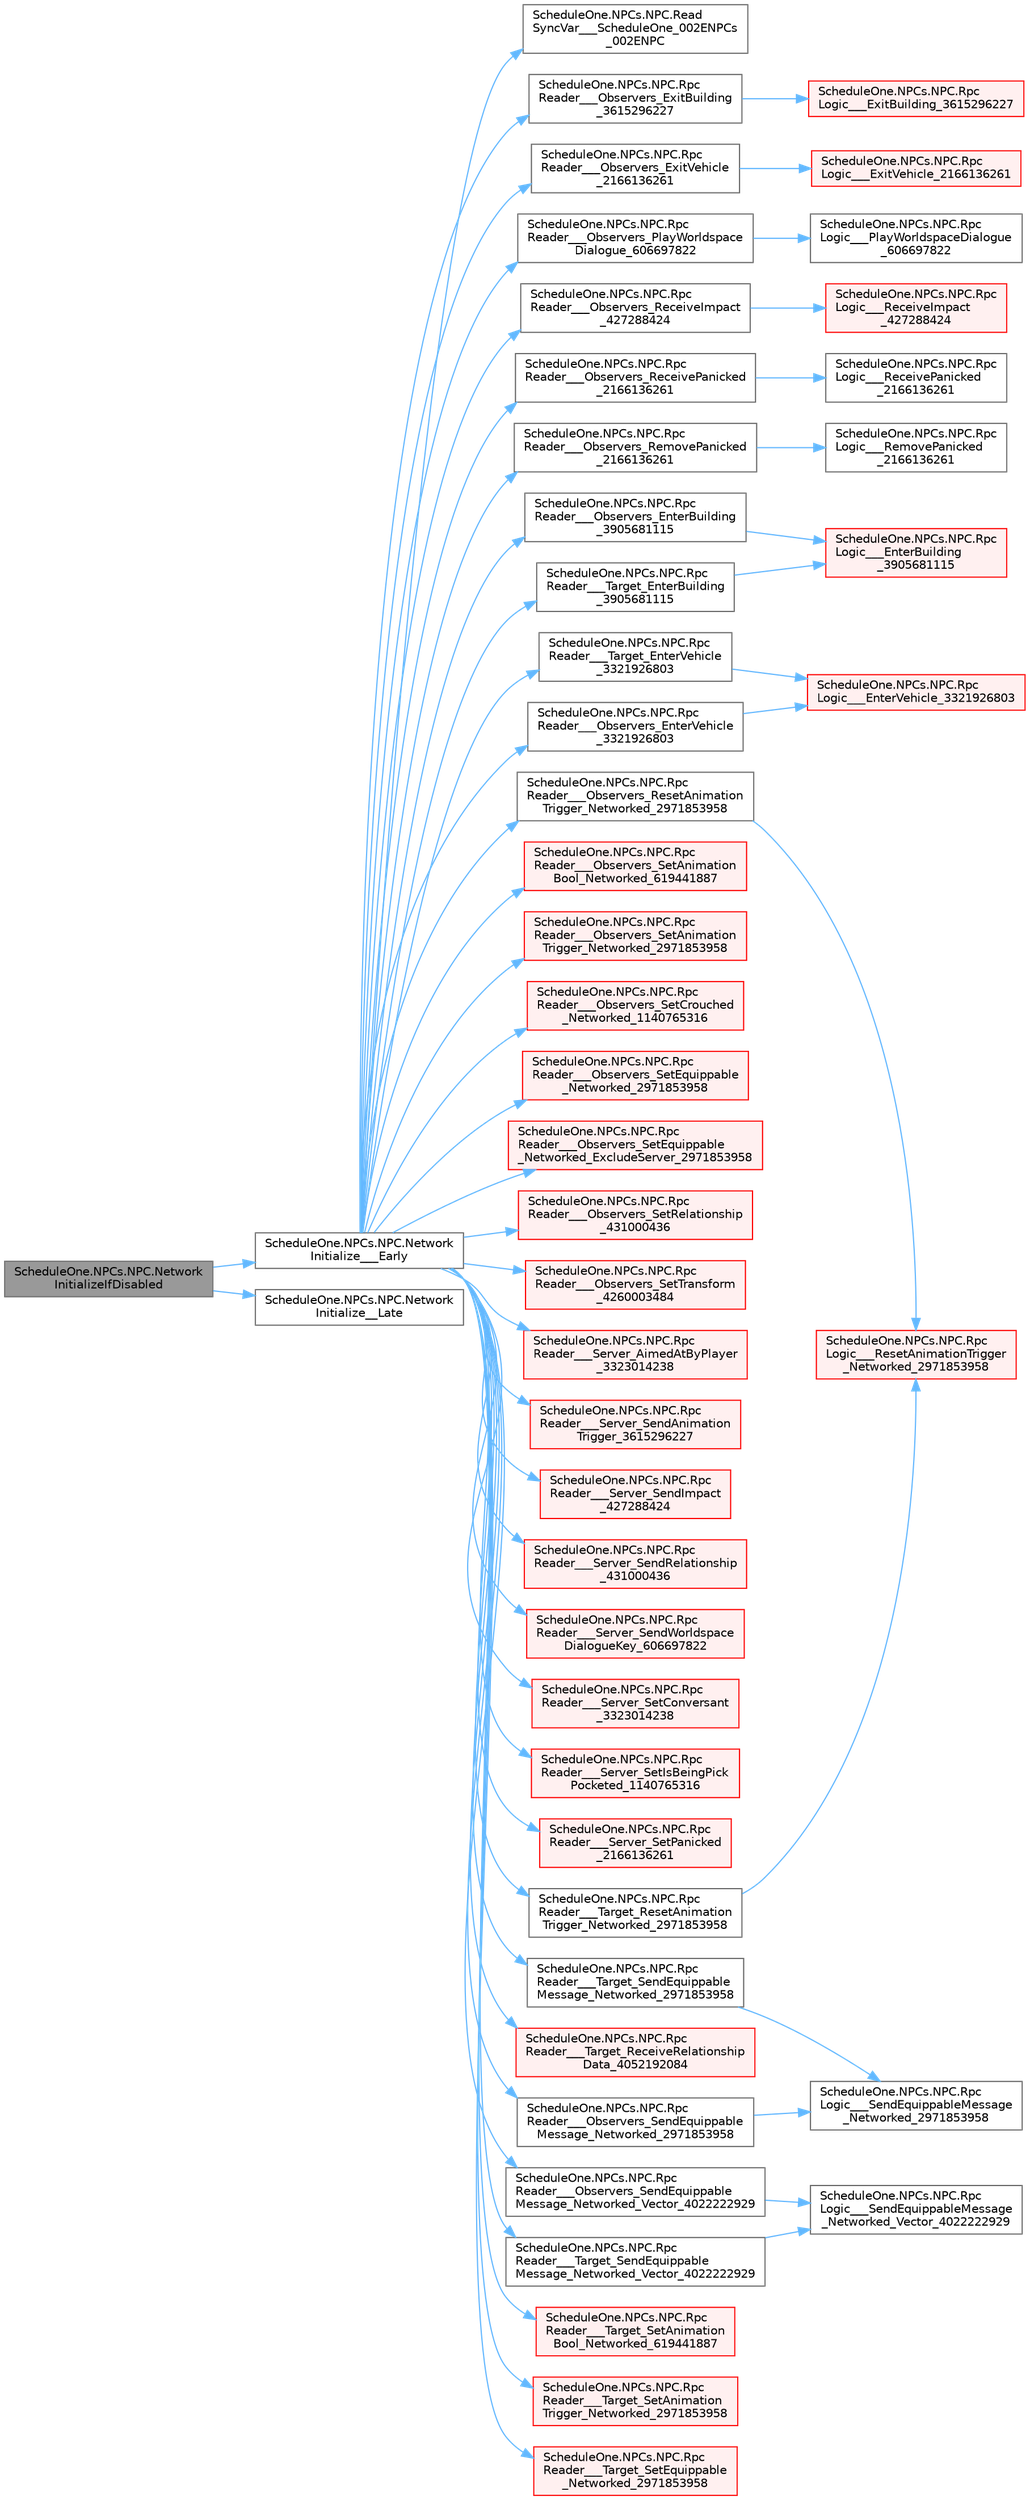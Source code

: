 digraph "ScheduleOne.NPCs.NPC.NetworkInitializeIfDisabled"
{
 // LATEX_PDF_SIZE
  bgcolor="transparent";
  edge [fontname=Helvetica,fontsize=10,labelfontname=Helvetica,labelfontsize=10];
  node [fontname=Helvetica,fontsize=10,shape=box,height=0.2,width=0.4];
  rankdir="LR";
  Node1 [id="Node000001",label="ScheduleOne.NPCs.NPC.Network\lInitializeIfDisabled",height=0.2,width=0.4,color="gray40", fillcolor="grey60", style="filled", fontcolor="black",tooltip=" "];
  Node1 -> Node2 [id="edge1_Node000001_Node000002",color="steelblue1",style="solid",tooltip=" "];
  Node2 [id="Node000002",label="ScheduleOne.NPCs.NPC.Network\lInitialize___Early",height=0.2,width=0.4,color="grey40", fillcolor="white", style="filled",URL="$class_schedule_one_1_1_n_p_cs_1_1_n_p_c.html#a9dfbfe53b04b55412916f5f406ea5079",tooltip=" "];
  Node2 -> Node3 [id="edge2_Node000002_Node000003",color="steelblue1",style="solid",tooltip=" "];
  Node3 [id="Node000003",label="ScheduleOne.NPCs.NPC.Read\lSyncVar___ScheduleOne_002ENPCs\l_002ENPC",height=0.2,width=0.4,color="grey40", fillcolor="white", style="filled",URL="$class_schedule_one_1_1_n_p_cs_1_1_n_p_c.html#aa176e5c16049d9b7712b84ec94330dbf",tooltip=" "];
  Node2 -> Node4 [id="edge3_Node000002_Node000004",color="steelblue1",style="solid",tooltip=" "];
  Node4 [id="Node000004",label="ScheduleOne.NPCs.NPC.Rpc\lReader___Observers_EnterBuilding\l_3905681115",height=0.2,width=0.4,color="grey40", fillcolor="white", style="filled",URL="$class_schedule_one_1_1_n_p_cs_1_1_n_p_c.html#a2d604072369391f835d3d7c68b4404e8",tooltip=" "];
  Node4 -> Node5 [id="edge4_Node000004_Node000005",color="steelblue1",style="solid",tooltip=" "];
  Node5 [id="Node000005",label="ScheduleOne.NPCs.NPC.Rpc\lLogic___EnterBuilding\l_3905681115",height=0.2,width=0.4,color="red", fillcolor="#FFF0F0", style="filled",URL="$class_schedule_one_1_1_n_p_cs_1_1_n_p_c.html#aee20be49794e432f9c45246935334e51",tooltip=" "];
  Node2 -> Node14 [id="edge5_Node000002_Node000014",color="steelblue1",style="solid",tooltip=" "];
  Node14 [id="Node000014",label="ScheduleOne.NPCs.NPC.Rpc\lReader___Observers_EnterVehicle\l_3321926803",height=0.2,width=0.4,color="grey40", fillcolor="white", style="filled",URL="$class_schedule_one_1_1_n_p_cs_1_1_n_p_c.html#a14be8b4dc461f848e82959a7cc17a2e9",tooltip=" "];
  Node14 -> Node15 [id="edge6_Node000014_Node000015",color="steelblue1",style="solid",tooltip=" "];
  Node15 [id="Node000015",label="ScheduleOne.NPCs.NPC.Rpc\lLogic___EnterVehicle_3321926803",height=0.2,width=0.4,color="red", fillcolor="#FFF0F0", style="filled",URL="$class_schedule_one_1_1_n_p_cs_1_1_n_p_c.html#ae6263ea921d680e9e55b5fd229e55916",tooltip=" "];
  Node2 -> Node18 [id="edge7_Node000002_Node000018",color="steelblue1",style="solid",tooltip=" "];
  Node18 [id="Node000018",label="ScheduleOne.NPCs.NPC.Rpc\lReader___Observers_ExitBuilding\l_3615296227",height=0.2,width=0.4,color="grey40", fillcolor="white", style="filled",URL="$class_schedule_one_1_1_n_p_cs_1_1_n_p_c.html#a700d838b6d635b3fb9b6f05696b59348",tooltip=" "];
  Node18 -> Node7 [id="edge8_Node000018_Node000007",color="steelblue1",style="solid",tooltip=" "];
  Node7 [id="Node000007",label="ScheduleOne.NPCs.NPC.Rpc\lLogic___ExitBuilding_3615296227",height=0.2,width=0.4,color="red", fillcolor="#FFF0F0", style="filled",URL="$class_schedule_one_1_1_n_p_cs_1_1_n_p_c.html#a1714a54d4533a10a84911b5060fafce1",tooltip=" "];
  Node2 -> Node19 [id="edge9_Node000002_Node000019",color="steelblue1",style="solid",tooltip=" "];
  Node19 [id="Node000019",label="ScheduleOne.NPCs.NPC.Rpc\lReader___Observers_ExitVehicle\l_2166136261",height=0.2,width=0.4,color="grey40", fillcolor="white", style="filled",URL="$class_schedule_one_1_1_n_p_cs_1_1_n_p_c.html#ab9286b0c8c6de4928bc4b6c1618f4333",tooltip=" "];
  Node19 -> Node20 [id="edge10_Node000019_Node000020",color="steelblue1",style="solid",tooltip=" "];
  Node20 [id="Node000020",label="ScheduleOne.NPCs.NPC.Rpc\lLogic___ExitVehicle_2166136261",height=0.2,width=0.4,color="red", fillcolor="#FFF0F0", style="filled",URL="$class_schedule_one_1_1_n_p_cs_1_1_n_p_c.html#a0c18cf0999dd9d0f709d0a4c470b516f",tooltip=" "];
  Node2 -> Node21 [id="edge11_Node000002_Node000021",color="steelblue1",style="solid",tooltip=" "];
  Node21 [id="Node000021",label="ScheduleOne.NPCs.NPC.Rpc\lReader___Observers_PlayWorldspace\lDialogue_606697822",height=0.2,width=0.4,color="grey40", fillcolor="white", style="filled",URL="$class_schedule_one_1_1_n_p_cs_1_1_n_p_c.html#aa0adbb95d658142eb706d43952c66346",tooltip=" "];
  Node21 -> Node22 [id="edge12_Node000021_Node000022",color="steelblue1",style="solid",tooltip=" "];
  Node22 [id="Node000022",label="ScheduleOne.NPCs.NPC.Rpc\lLogic___PlayWorldspaceDialogue\l_606697822",height=0.2,width=0.4,color="grey40", fillcolor="white", style="filled",URL="$class_schedule_one_1_1_n_p_cs_1_1_n_p_c.html#a22028588ffa450f0c75c32de5422213e",tooltip=" "];
  Node2 -> Node23 [id="edge13_Node000002_Node000023",color="steelblue1",style="solid",tooltip=" "];
  Node23 [id="Node000023",label="ScheduleOne.NPCs.NPC.Rpc\lReader___Observers_ReceiveImpact\l_427288424",height=0.2,width=0.4,color="grey40", fillcolor="white", style="filled",URL="$class_schedule_one_1_1_n_p_cs_1_1_n_p_c.html#a26208e09b6909a05906ca71afcde6e5e",tooltip=" "];
  Node23 -> Node24 [id="edge14_Node000023_Node000024",color="steelblue1",style="solid",tooltip=" "];
  Node24 [id="Node000024",label="ScheduleOne.NPCs.NPC.Rpc\lLogic___ReceiveImpact\l_427288424",height=0.2,width=0.4,color="red", fillcolor="#FFF0F0", style="filled",URL="$class_schedule_one_1_1_n_p_cs_1_1_n_p_c.html#a989fde56126bab09c6a3a50d5330821e",tooltip=" "];
  Node2 -> Node27 [id="edge15_Node000002_Node000027",color="steelblue1",style="solid",tooltip=" "];
  Node27 [id="Node000027",label="ScheduleOne.NPCs.NPC.Rpc\lReader___Observers_ReceivePanicked\l_2166136261",height=0.2,width=0.4,color="grey40", fillcolor="white", style="filled",URL="$class_schedule_one_1_1_n_p_cs_1_1_n_p_c.html#a5a131054454982ce6a5fdb32cc37a3b0",tooltip=" "];
  Node27 -> Node28 [id="edge16_Node000027_Node000028",color="steelblue1",style="solid",tooltip=" "];
  Node28 [id="Node000028",label="ScheduleOne.NPCs.NPC.Rpc\lLogic___ReceivePanicked\l_2166136261",height=0.2,width=0.4,color="grey40", fillcolor="white", style="filled",URL="$class_schedule_one_1_1_n_p_cs_1_1_n_p_c.html#a019b6ebe9f2cf29921fd739410e6010a",tooltip=" "];
  Node2 -> Node29 [id="edge17_Node000002_Node000029",color="steelblue1",style="solid",tooltip=" "];
  Node29 [id="Node000029",label="ScheduleOne.NPCs.NPC.Rpc\lReader___Observers_RemovePanicked\l_2166136261",height=0.2,width=0.4,color="grey40", fillcolor="white", style="filled",URL="$class_schedule_one_1_1_n_p_cs_1_1_n_p_c.html#a6022355d2baa259e79e70eef28d18574",tooltip=" "];
  Node29 -> Node30 [id="edge18_Node000029_Node000030",color="steelblue1",style="solid",tooltip=" "];
  Node30 [id="Node000030",label="ScheduleOne.NPCs.NPC.Rpc\lLogic___RemovePanicked\l_2166136261",height=0.2,width=0.4,color="grey40", fillcolor="white", style="filled",URL="$class_schedule_one_1_1_n_p_cs_1_1_n_p_c.html#ab385f98d3205af5c3aca6da270913776",tooltip=" "];
  Node2 -> Node31 [id="edge19_Node000002_Node000031",color="steelblue1",style="solid",tooltip=" "];
  Node31 [id="Node000031",label="ScheduleOne.NPCs.NPC.Rpc\lReader___Observers_ResetAnimation\lTrigger_Networked_2971853958",height=0.2,width=0.4,color="grey40", fillcolor="white", style="filled",URL="$class_schedule_one_1_1_n_p_cs_1_1_n_p_c.html#a916c707df24dbe642ca3abca29317809",tooltip=" "];
  Node31 -> Node32 [id="edge20_Node000031_Node000032",color="steelblue1",style="solid",tooltip=" "];
  Node32 [id="Node000032",label="ScheduleOne.NPCs.NPC.Rpc\lLogic___ResetAnimationTrigger\l_Networked_2971853958",height=0.2,width=0.4,color="red", fillcolor="#FFF0F0", style="filled",URL="$class_schedule_one_1_1_n_p_cs_1_1_n_p_c.html#a45f418913955b71a7905ebe5b1708559",tooltip=" "];
  Node2 -> Node34 [id="edge21_Node000002_Node000034",color="steelblue1",style="solid",tooltip=" "];
  Node34 [id="Node000034",label="ScheduleOne.NPCs.NPC.Rpc\lReader___Observers_SendEquippable\lMessage_Networked_2971853958",height=0.2,width=0.4,color="grey40", fillcolor="white", style="filled",URL="$class_schedule_one_1_1_n_p_cs_1_1_n_p_c.html#a4bb49b28972e3aea1f51e2e1ee44974f",tooltip=" "];
  Node34 -> Node35 [id="edge22_Node000034_Node000035",color="steelblue1",style="solid",tooltip=" "];
  Node35 [id="Node000035",label="ScheduleOne.NPCs.NPC.Rpc\lLogic___SendEquippableMessage\l_Networked_2971853958",height=0.2,width=0.4,color="grey40", fillcolor="white", style="filled",URL="$class_schedule_one_1_1_n_p_cs_1_1_n_p_c.html#af3d6952e109bea6a068fcf7d04bf9e58",tooltip=" "];
  Node2 -> Node36 [id="edge23_Node000002_Node000036",color="steelblue1",style="solid",tooltip=" "];
  Node36 [id="Node000036",label="ScheduleOne.NPCs.NPC.Rpc\lReader___Observers_SendEquippable\lMessage_Networked_Vector_4022222929",height=0.2,width=0.4,color="grey40", fillcolor="white", style="filled",URL="$class_schedule_one_1_1_n_p_cs_1_1_n_p_c.html#a05fbcd4bee518f277dbf3000fefb98df",tooltip=" "];
  Node36 -> Node37 [id="edge24_Node000036_Node000037",color="steelblue1",style="solid",tooltip=" "];
  Node37 [id="Node000037",label="ScheduleOne.NPCs.NPC.Rpc\lLogic___SendEquippableMessage\l_Networked_Vector_4022222929",height=0.2,width=0.4,color="grey40", fillcolor="white", style="filled",URL="$class_schedule_one_1_1_n_p_cs_1_1_n_p_c.html#a9691045e7e61cc9619352ed0e3637304",tooltip=" "];
  Node2 -> Node38 [id="edge25_Node000002_Node000038",color="steelblue1",style="solid",tooltip=" "];
  Node38 [id="Node000038",label="ScheduleOne.NPCs.NPC.Rpc\lReader___Observers_SetAnimation\lBool_Networked_619441887",height=0.2,width=0.4,color="red", fillcolor="#FFF0F0", style="filled",URL="$class_schedule_one_1_1_n_p_cs_1_1_n_p_c.html#aedbde32e9a348e5042f51f806ffb3455",tooltip=" "];
  Node2 -> Node40 [id="edge26_Node000002_Node000040",color="steelblue1",style="solid",tooltip=" "];
  Node40 [id="Node000040",label="ScheduleOne.NPCs.NPC.Rpc\lReader___Observers_SetAnimation\lTrigger_Networked_2971853958",height=0.2,width=0.4,color="red", fillcolor="#FFF0F0", style="filled",URL="$class_schedule_one_1_1_n_p_cs_1_1_n_p_c.html#a6efad08fe82cd5eaa0bfbddcb7dfe8eb",tooltip=" "];
  Node2 -> Node43 [id="edge27_Node000002_Node000043",color="steelblue1",style="solid",tooltip=" "];
  Node43 [id="Node000043",label="ScheduleOne.NPCs.NPC.Rpc\lReader___Observers_SetCrouched\l_Networked_1140765316",height=0.2,width=0.4,color="red", fillcolor="#FFF0F0", style="filled",URL="$class_schedule_one_1_1_n_p_cs_1_1_n_p_c.html#a904bb3cba85271d960001dbf08886bff",tooltip=" "];
  Node2 -> Node45 [id="edge28_Node000002_Node000045",color="steelblue1",style="solid",tooltip=" "];
  Node45 [id="Node000045",label="ScheduleOne.NPCs.NPC.Rpc\lReader___Observers_SetEquippable\l_Networked_2971853958",height=0.2,width=0.4,color="red", fillcolor="#FFF0F0", style="filled",URL="$class_schedule_one_1_1_n_p_cs_1_1_n_p_c.html#ab733a950416a859f486a5f6e99d3f41b",tooltip=" "];
  Node2 -> Node47 [id="edge29_Node000002_Node000047",color="steelblue1",style="solid",tooltip=" "];
  Node47 [id="Node000047",label="ScheduleOne.NPCs.NPC.Rpc\lReader___Observers_SetEquippable\l_Networked_ExcludeServer_2971853958",height=0.2,width=0.4,color="red", fillcolor="#FFF0F0", style="filled",URL="$class_schedule_one_1_1_n_p_cs_1_1_n_p_c.html#abc14403cf27cb57bad58bdc919505fd7",tooltip=" "];
  Node2 -> Node49 [id="edge30_Node000002_Node000049",color="steelblue1",style="solid",tooltip=" "];
  Node49 [id="Node000049",label="ScheduleOne.NPCs.NPC.Rpc\lReader___Observers_SetRelationship\l_431000436",height=0.2,width=0.4,color="red", fillcolor="#FFF0F0", style="filled",URL="$class_schedule_one_1_1_n_p_cs_1_1_n_p_c.html#a49967a99f9a77f81ccbd3cd960645c20",tooltip=" "];
  Node2 -> Node51 [id="edge31_Node000002_Node000051",color="steelblue1",style="solid",tooltip=" "];
  Node51 [id="Node000051",label="ScheduleOne.NPCs.NPC.Rpc\lReader___Observers_SetTransform\l_4260003484",height=0.2,width=0.4,color="red", fillcolor="#FFF0F0", style="filled",URL="$class_schedule_one_1_1_n_p_cs_1_1_n_p_c.html#a6d7b1649ed25c8f6265c796adf76d095",tooltip=" "];
  Node2 -> Node53 [id="edge32_Node000002_Node000053",color="steelblue1",style="solid",tooltip=" "];
  Node53 [id="Node000053",label="ScheduleOne.NPCs.NPC.Rpc\lReader___Server_AimedAtByPlayer\l_3323014238",height=0.2,width=0.4,color="red", fillcolor="#FFF0F0", style="filled",URL="$class_schedule_one_1_1_n_p_cs_1_1_n_p_c.html#af692803a4759d707b204874d798eac3b",tooltip=" "];
  Node2 -> Node55 [id="edge33_Node000002_Node000055",color="steelblue1",style="solid",tooltip=" "];
  Node55 [id="Node000055",label="ScheduleOne.NPCs.NPC.Rpc\lReader___Server_SendAnimation\lTrigger_3615296227",height=0.2,width=0.4,color="red", fillcolor="#FFF0F0", style="filled",URL="$class_schedule_one_1_1_n_p_cs_1_1_n_p_c.html#a68e214382d2626a798d6cd070bd34001",tooltip=" "];
  Node2 -> Node60 [id="edge34_Node000002_Node000060",color="steelblue1",style="solid",tooltip=" "];
  Node60 [id="Node000060",label="ScheduleOne.NPCs.NPC.Rpc\lReader___Server_SendImpact\l_427288424",height=0.2,width=0.4,color="red", fillcolor="#FFF0F0", style="filled",URL="$class_schedule_one_1_1_n_p_cs_1_1_n_p_c.html#aee9b18747f0af74ab6765f6bb4583808",tooltip=" "];
  Node2 -> Node64 [id="edge35_Node000002_Node000064",color="steelblue1",style="solid",tooltip=" "];
  Node64 [id="Node000064",label="ScheduleOne.NPCs.NPC.Rpc\lReader___Server_SendRelationship\l_431000436",height=0.2,width=0.4,color="red", fillcolor="#FFF0F0", style="filled",URL="$class_schedule_one_1_1_n_p_cs_1_1_n_p_c.html#a646e3c42636996cceedc643fb3a82b74",tooltip=" "];
  Node2 -> Node68 [id="edge36_Node000002_Node000068",color="steelblue1",style="solid",tooltip=" "];
  Node68 [id="Node000068",label="ScheduleOne.NPCs.NPC.Rpc\lReader___Server_SendWorldspace\lDialogueKey_606697822",height=0.2,width=0.4,color="red", fillcolor="#FFF0F0", style="filled",URL="$class_schedule_one_1_1_n_p_cs_1_1_n_p_c.html#ab2c12dbfeea49c51b211e3c86f57c3b6",tooltip=" "];
  Node2 -> Node72 [id="edge37_Node000002_Node000072",color="steelblue1",style="solid",tooltip=" "];
  Node72 [id="Node000072",label="ScheduleOne.NPCs.NPC.Rpc\lReader___Server_SetConversant\l_3323014238",height=0.2,width=0.4,color="red", fillcolor="#FFF0F0", style="filled",URL="$class_schedule_one_1_1_n_p_cs_1_1_n_p_c.html#ad354e8399fa2693207f47698457c2601",tooltip=" "];
  Node2 -> Node74 [id="edge38_Node000002_Node000074",color="steelblue1",style="solid",tooltip=" "];
  Node74 [id="Node000074",label="ScheduleOne.NPCs.NPC.Rpc\lReader___Server_SetIsBeingPick\lPocketed_1140765316",height=0.2,width=0.4,color="red", fillcolor="#FFF0F0", style="filled",URL="$class_schedule_one_1_1_n_p_cs_1_1_n_p_c.html#aba7a665e64b99e3c180ab245dc944898",tooltip=" "];
  Node2 -> Node76 [id="edge39_Node000002_Node000076",color="steelblue1",style="solid",tooltip=" "];
  Node76 [id="Node000076",label="ScheduleOne.NPCs.NPC.Rpc\lReader___Server_SetPanicked\l_2166136261",height=0.2,width=0.4,color="red", fillcolor="#FFF0F0", style="filled",URL="$class_schedule_one_1_1_n_p_cs_1_1_n_p_c.html#a69ba5592306e0dcec3b5ab32704d4930",tooltip=" "];
  Node2 -> Node80 [id="edge40_Node000002_Node000080",color="steelblue1",style="solid",tooltip=" "];
  Node80 [id="Node000080",label="ScheduleOne.NPCs.NPC.Rpc\lReader___Target_EnterBuilding\l_3905681115",height=0.2,width=0.4,color="grey40", fillcolor="white", style="filled",URL="$class_schedule_one_1_1_n_p_cs_1_1_n_p_c.html#a0ca595f45b29a5bbfb65cf31969adf32",tooltip=" "];
  Node80 -> Node5 [id="edge41_Node000080_Node000005",color="steelblue1",style="solid",tooltip=" "];
  Node2 -> Node81 [id="edge42_Node000002_Node000081",color="steelblue1",style="solid",tooltip=" "];
  Node81 [id="Node000081",label="ScheduleOne.NPCs.NPC.Rpc\lReader___Target_EnterVehicle\l_3321926803",height=0.2,width=0.4,color="grey40", fillcolor="white", style="filled",URL="$class_schedule_one_1_1_n_p_cs_1_1_n_p_c.html#a52a5c6565bb7eb23a7a50fb4f52636c9",tooltip=" "];
  Node81 -> Node15 [id="edge43_Node000081_Node000015",color="steelblue1",style="solid",tooltip=" "];
  Node2 -> Node82 [id="edge44_Node000002_Node000082",color="steelblue1",style="solid",tooltip=" "];
  Node82 [id="Node000082",label="ScheduleOne.NPCs.NPC.Rpc\lReader___Target_ReceiveRelationship\lData_4052192084",height=0.2,width=0.4,color="red", fillcolor="#FFF0F0", style="filled",URL="$class_schedule_one_1_1_n_p_cs_1_1_n_p_c.html#adc9a34ea6a406b22592a5b3562c5bde5",tooltip=" "];
  Node2 -> Node85 [id="edge45_Node000002_Node000085",color="steelblue1",style="solid",tooltip=" "];
  Node85 [id="Node000085",label="ScheduleOne.NPCs.NPC.Rpc\lReader___Target_ResetAnimation\lTrigger_Networked_2971853958",height=0.2,width=0.4,color="grey40", fillcolor="white", style="filled",URL="$class_schedule_one_1_1_n_p_cs_1_1_n_p_c.html#a53d1b55c24ebf1b88faa992387422e00",tooltip=" "];
  Node85 -> Node32 [id="edge46_Node000085_Node000032",color="steelblue1",style="solid",tooltip=" "];
  Node2 -> Node86 [id="edge47_Node000002_Node000086",color="steelblue1",style="solid",tooltip=" "];
  Node86 [id="Node000086",label="ScheduleOne.NPCs.NPC.Rpc\lReader___Target_SendEquippable\lMessage_Networked_2971853958",height=0.2,width=0.4,color="grey40", fillcolor="white", style="filled",URL="$class_schedule_one_1_1_n_p_cs_1_1_n_p_c.html#a7584122d40ddb7f7deb9dbb557b1a7d0",tooltip=" "];
  Node86 -> Node35 [id="edge48_Node000086_Node000035",color="steelblue1",style="solid",tooltip=" "];
  Node2 -> Node87 [id="edge49_Node000002_Node000087",color="steelblue1",style="solid",tooltip=" "];
  Node87 [id="Node000087",label="ScheduleOne.NPCs.NPC.Rpc\lReader___Target_SendEquippable\lMessage_Networked_Vector_4022222929",height=0.2,width=0.4,color="grey40", fillcolor="white", style="filled",URL="$class_schedule_one_1_1_n_p_cs_1_1_n_p_c.html#a394f667c49690807344eae82436633c2",tooltip=" "];
  Node87 -> Node37 [id="edge50_Node000087_Node000037",color="steelblue1",style="solid",tooltip=" "];
  Node2 -> Node88 [id="edge51_Node000002_Node000088",color="steelblue1",style="solid",tooltip=" "];
  Node88 [id="Node000088",label="ScheduleOne.NPCs.NPC.Rpc\lReader___Target_SetAnimation\lBool_Networked_619441887",height=0.2,width=0.4,color="red", fillcolor="#FFF0F0", style="filled",URL="$class_schedule_one_1_1_n_p_cs_1_1_n_p_c.html#af8f028529d6a4d6cc72baeafb41ba76b",tooltip=" "];
  Node2 -> Node89 [id="edge52_Node000002_Node000089",color="steelblue1",style="solid",tooltip=" "];
  Node89 [id="Node000089",label="ScheduleOne.NPCs.NPC.Rpc\lReader___Target_SetAnimation\lTrigger_Networked_2971853958",height=0.2,width=0.4,color="red", fillcolor="#FFF0F0", style="filled",URL="$class_schedule_one_1_1_n_p_cs_1_1_n_p_c.html#ac0b6500acddc375dec2d0e4dc261322e",tooltip=" "];
  Node2 -> Node90 [id="edge53_Node000002_Node000090",color="steelblue1",style="solid",tooltip=" "];
  Node90 [id="Node000090",label="ScheduleOne.NPCs.NPC.Rpc\lReader___Target_SetEquippable\l_Networked_2971853958",height=0.2,width=0.4,color="red", fillcolor="#FFF0F0", style="filled",URL="$class_schedule_one_1_1_n_p_cs_1_1_n_p_c.html#ab416c8fe5d2602f64d3cc6d343d8a65d",tooltip=" "];
  Node1 -> Node91 [id="edge54_Node000001_Node000091",color="steelblue1",style="solid",tooltip=" "];
  Node91 [id="Node000091",label="ScheduleOne.NPCs.NPC.Network\lInitialize__Late",height=0.2,width=0.4,color="grey40", fillcolor="white", style="filled",URL="$class_schedule_one_1_1_n_p_cs_1_1_n_p_c.html#aaf2b5979f899d496ebd94a02c0906a59",tooltip=" "];
}
